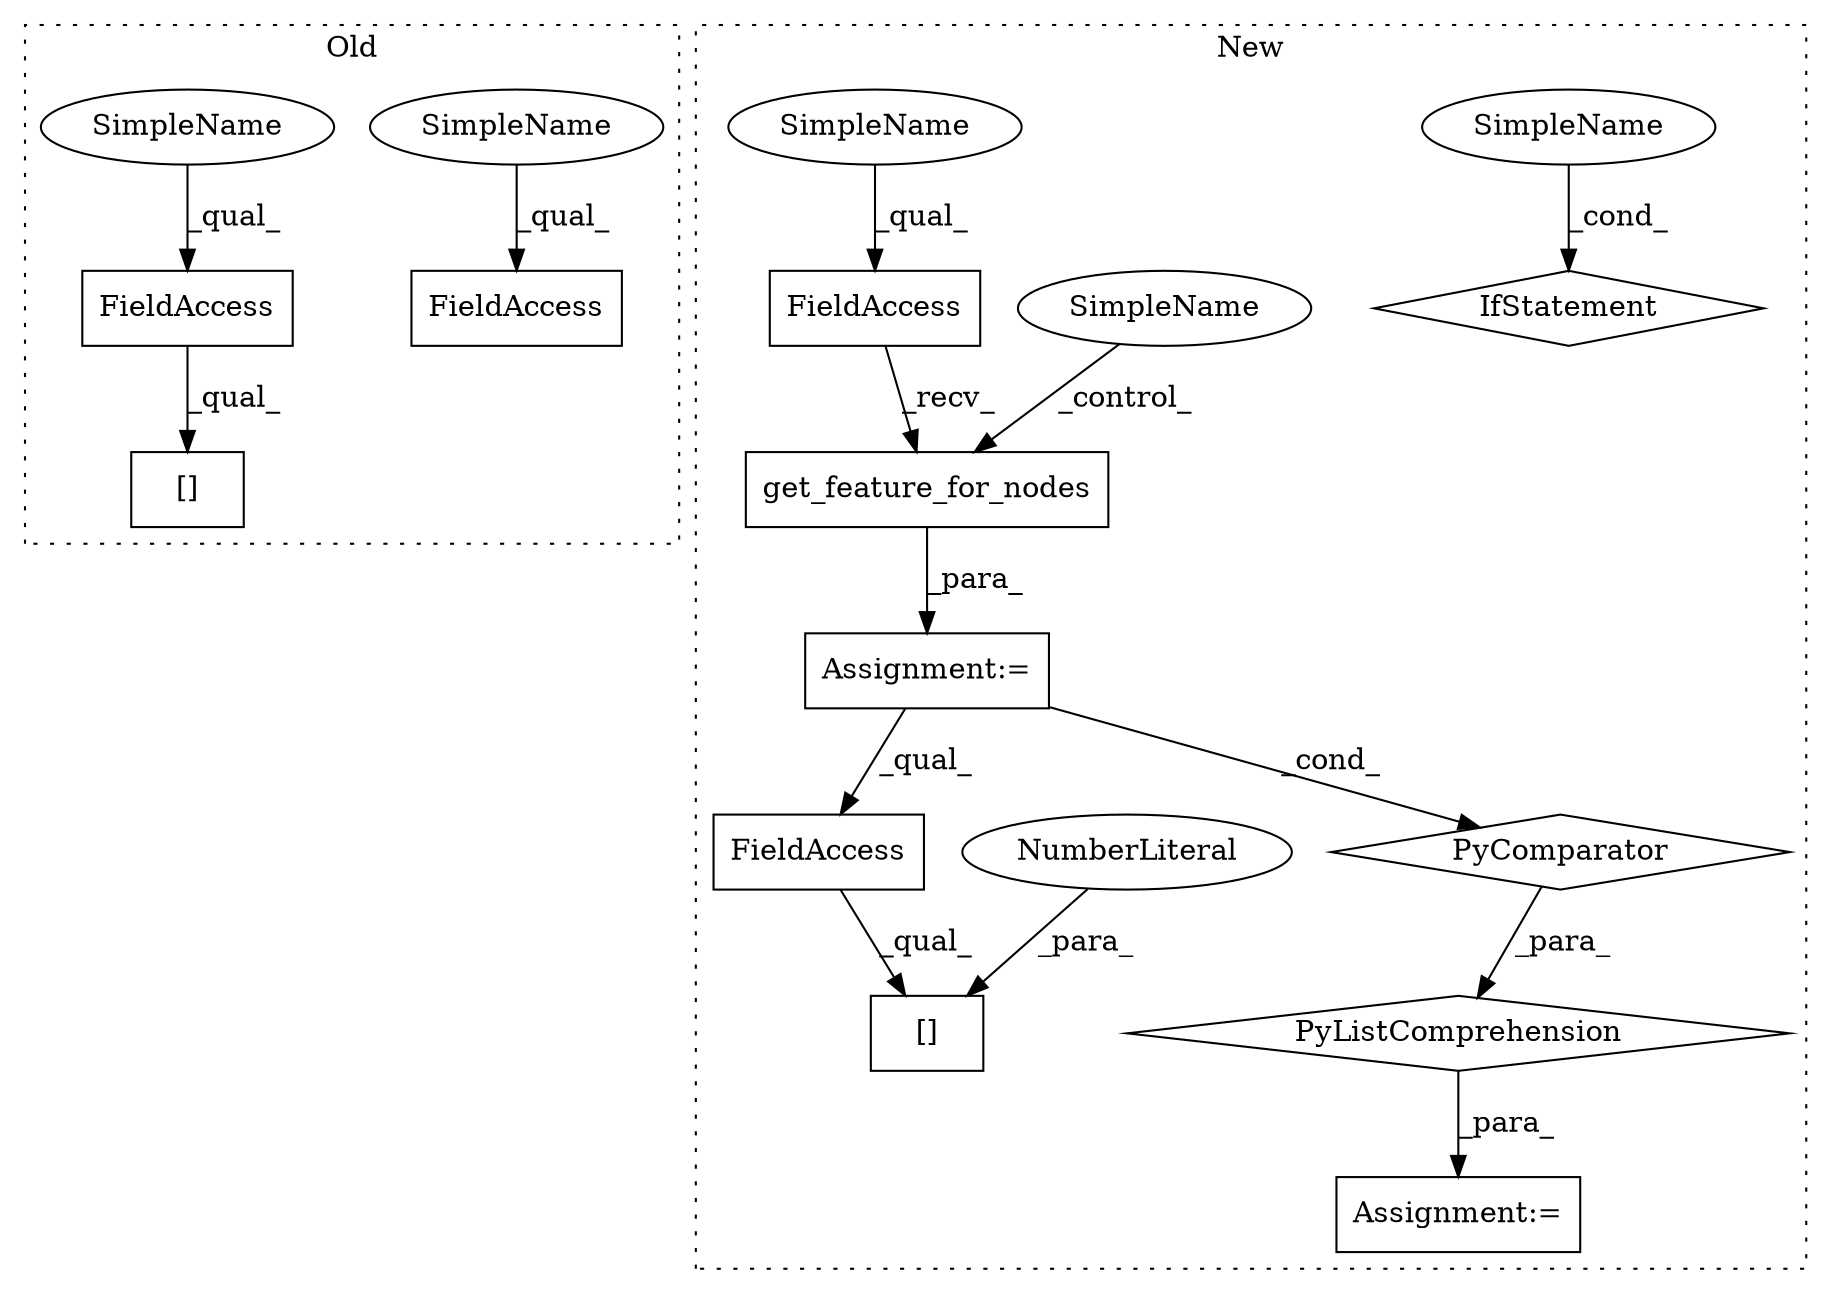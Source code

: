 digraph G {
subgraph cluster0 {
1 [label="[]" a="2" s="3342,3391" l="17,1" shape="box"];
3 [label="FieldAccess" a="22" s="3342" l="16" shape="box"];
10 [label="FieldAccess" a="22" s="3294" l="16" shape="box"];
16 [label="SimpleName" a="42" s="3294" l="4" shape="ellipse"];
17 [label="SimpleName" a="42" s="3342" l="4" shape="ellipse"];
label = "Old";
style="dotted";
}
subgraph cluster1 {
2 [label="get_feature_for_nodes" a="32" s="2908,2957" l="22,1" shape="box"];
4 [label="FieldAccess" a="22" s="3178" l="7" shape="box"];
5 [label="[]" a="2" s="3178,3187" l="8,1" shape="box"];
6 [label="NumberLiteral" a="34" s="3186" l="1" shape="ellipse"];
7 [label="FieldAccess" a="22" s="2897" l="10" shape="box"];
8 [label="PyListComprehension" a="109" s="3086" l="197" shape="diamond"];
9 [label="PyComparator" a="113" s="3248" l="27" shape="diamond"];
11 [label="IfStatement" a="25" s="3248" l="27" shape="diamond"];
12 [label="Assignment:=" a="7" s="2885" l="12" shape="box"];
13 [label="Assignment:=" a="7" s="3074" l="12" shape="box"];
14 [label="SimpleName" a="42" s="3270" l="5" shape="ellipse"];
15 [label="SimpleName" a="42" s="3050" l="5" shape="ellipse"];
18 [label="SimpleName" a="42" s="2897" l="4" shape="ellipse"];
label = "New";
style="dotted";
}
2 -> 12 [label="_para_"];
3 -> 1 [label="_qual_"];
4 -> 5 [label="_qual_"];
6 -> 5 [label="_para_"];
7 -> 2 [label="_recv_"];
8 -> 13 [label="_para_"];
9 -> 8 [label="_para_"];
12 -> 4 [label="_qual_"];
12 -> 9 [label="_cond_"];
14 -> 11 [label="_cond_"];
15 -> 2 [label="_control_"];
16 -> 10 [label="_qual_"];
17 -> 3 [label="_qual_"];
18 -> 7 [label="_qual_"];
}